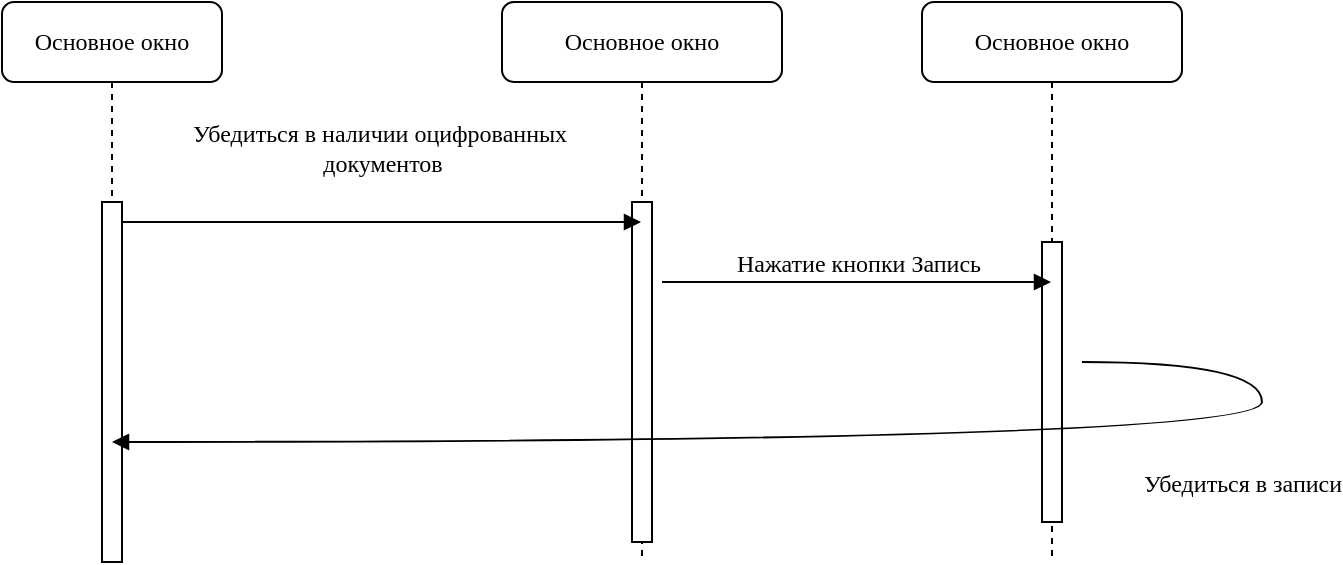 <mxfile version="23.1.5" type="device">
  <diagram name="Page-1" id="13e1069c-82ec-6db2-03f1-153e76fe0fe0">
    <mxGraphModel dx="1178" dy="790" grid="1" gridSize="10" guides="1" tooltips="1" connect="1" arrows="1" fold="1" page="1" pageScale="1" pageWidth="1100" pageHeight="850" background="none" math="0" shadow="0">
      <root>
        <mxCell id="0" />
        <mxCell id="1" parent="0" />
        <mxCell id="541sYdxtEV6wNQ4HNWiL-1" value="Основное окно" style="shape=umlLifeline;perimeter=lifelinePerimeter;whiteSpace=wrap;html=1;container=1;collapsible=0;recursiveResize=0;outlineConnect=0;rounded=1;shadow=0;comic=0;labelBackgroundColor=none;strokeWidth=1;fontFamily=Verdana;fontSize=12;align=center;" vertex="1" parent="1">
          <mxGeometry x="380" y="120" width="140" height="280" as="geometry" />
        </mxCell>
        <mxCell id="541sYdxtEV6wNQ4HNWiL-2" value="" style="html=1;points=[];perimeter=orthogonalPerimeter;rounded=0;shadow=0;comic=0;labelBackgroundColor=none;strokeWidth=1;fontFamily=Verdana;fontSize=12;align=center;" vertex="1" parent="541sYdxtEV6wNQ4HNWiL-1">
          <mxGeometry x="65" y="100" width="10" height="170" as="geometry" />
        </mxCell>
        <mxCell id="541sYdxtEV6wNQ4HNWiL-3" value="Основное окно" style="shape=umlLifeline;perimeter=lifelinePerimeter;whiteSpace=wrap;html=1;container=1;collapsible=0;recursiveResize=0;outlineConnect=0;rounded=1;shadow=0;comic=0;labelBackgroundColor=none;strokeWidth=1;fontFamily=Verdana;fontSize=12;align=center;" vertex="1" parent="1">
          <mxGeometry x="590" y="120" width="130" height="280" as="geometry" />
        </mxCell>
        <mxCell id="541sYdxtEV6wNQ4HNWiL-4" value="" style="html=1;points=[];perimeter=orthogonalPerimeter;rounded=0;shadow=0;comic=0;labelBackgroundColor=none;strokeWidth=1;fontFamily=Verdana;fontSize=12;align=center;" vertex="1" parent="541sYdxtEV6wNQ4HNWiL-3">
          <mxGeometry x="60" y="120" width="10" height="140" as="geometry" />
        </mxCell>
        <mxCell id="541sYdxtEV6wNQ4HNWiL-5" value="Основное окно " style="shape=umlLifeline;perimeter=lifelinePerimeter;whiteSpace=wrap;html=1;container=1;collapsible=0;recursiveResize=0;outlineConnect=0;rounded=1;shadow=0;comic=0;labelBackgroundColor=none;strokeWidth=1;fontFamily=Verdana;fontSize=12;align=center;" vertex="1" parent="1">
          <mxGeometry x="130" y="120" width="110" height="280" as="geometry" />
        </mxCell>
        <mxCell id="541sYdxtEV6wNQ4HNWiL-6" value="" style="html=1;points=[];perimeter=orthogonalPerimeter;rounded=0;shadow=0;comic=0;labelBackgroundColor=none;strokeWidth=1;fontFamily=Verdana;fontSize=12;align=center;" vertex="1" parent="541sYdxtEV6wNQ4HNWiL-5">
          <mxGeometry x="50" y="100" width="10" height="180" as="geometry" />
        </mxCell>
        <mxCell id="541sYdxtEV6wNQ4HNWiL-7" value="Убедиться в наличии оцифрованных&amp;nbsp;&lt;br&gt;документов" style="html=1;verticalAlign=bottom;endArrow=block;labelBackgroundColor=none;fontFamily=Verdana;fontSize=12;edgeStyle=elbowEdgeStyle;elbow=vertical;" edge="1" parent="1" target="541sYdxtEV6wNQ4HNWiL-1">
          <mxGeometry x="0.002" y="20" relative="1" as="geometry">
            <mxPoint x="190" y="230" as="sourcePoint" />
            <mxPoint x="325" y="230" as="targetPoint" />
            <Array as="points">
              <mxPoint x="260" y="230" />
            </Array>
            <mxPoint as="offset" />
          </mxGeometry>
        </mxCell>
        <mxCell id="541sYdxtEV6wNQ4HNWiL-8" value="Нажатие кнопки Запись" style="html=1;verticalAlign=bottom;endArrow=block;labelBackgroundColor=none;fontFamily=Verdana;fontSize=12;edgeStyle=elbowEdgeStyle;elbow=vertical;" edge="1" parent="1" target="541sYdxtEV6wNQ4HNWiL-3">
          <mxGeometry relative="1" as="geometry">
            <mxPoint x="460" y="260" as="sourcePoint" />
            <Array as="points" />
            <mxPoint x="625" y="259.5" as="targetPoint" />
          </mxGeometry>
        </mxCell>
        <mxCell id="541sYdxtEV6wNQ4HNWiL-9" value="&lt;div&gt;Убедиться в записи&lt;/div&gt;" style="html=1;verticalAlign=bottom;endArrow=block;labelBackgroundColor=none;fontFamily=Verdana;fontSize=12;elbow=vertical;edgeStyle=orthogonalEdgeStyle;curved=1;" edge="1" parent="1" target="541sYdxtEV6wNQ4HNWiL-5">
          <mxGeometry x="-0.603" y="30" relative="1" as="geometry">
            <mxPoint x="670" y="300" as="sourcePoint" />
            <mxPoint x="1000" y="360" as="targetPoint" />
            <Array as="points">
              <mxPoint x="760" y="300" />
              <mxPoint x="760" y="340" />
            </Array>
            <mxPoint as="offset" />
          </mxGeometry>
        </mxCell>
      </root>
    </mxGraphModel>
  </diagram>
</mxfile>

